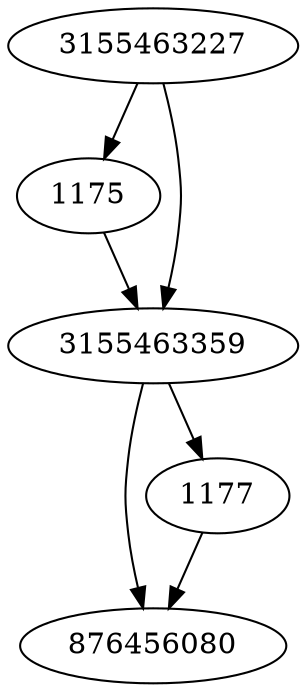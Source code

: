 strict digraph  {
876456080;
1175;
1177;
3155463227;
3155463359;
1175 -> 3155463359;
1177 -> 876456080;
3155463227 -> 1175;
3155463227 -> 3155463359;
3155463359 -> 1177;
3155463359 -> 876456080;
}
